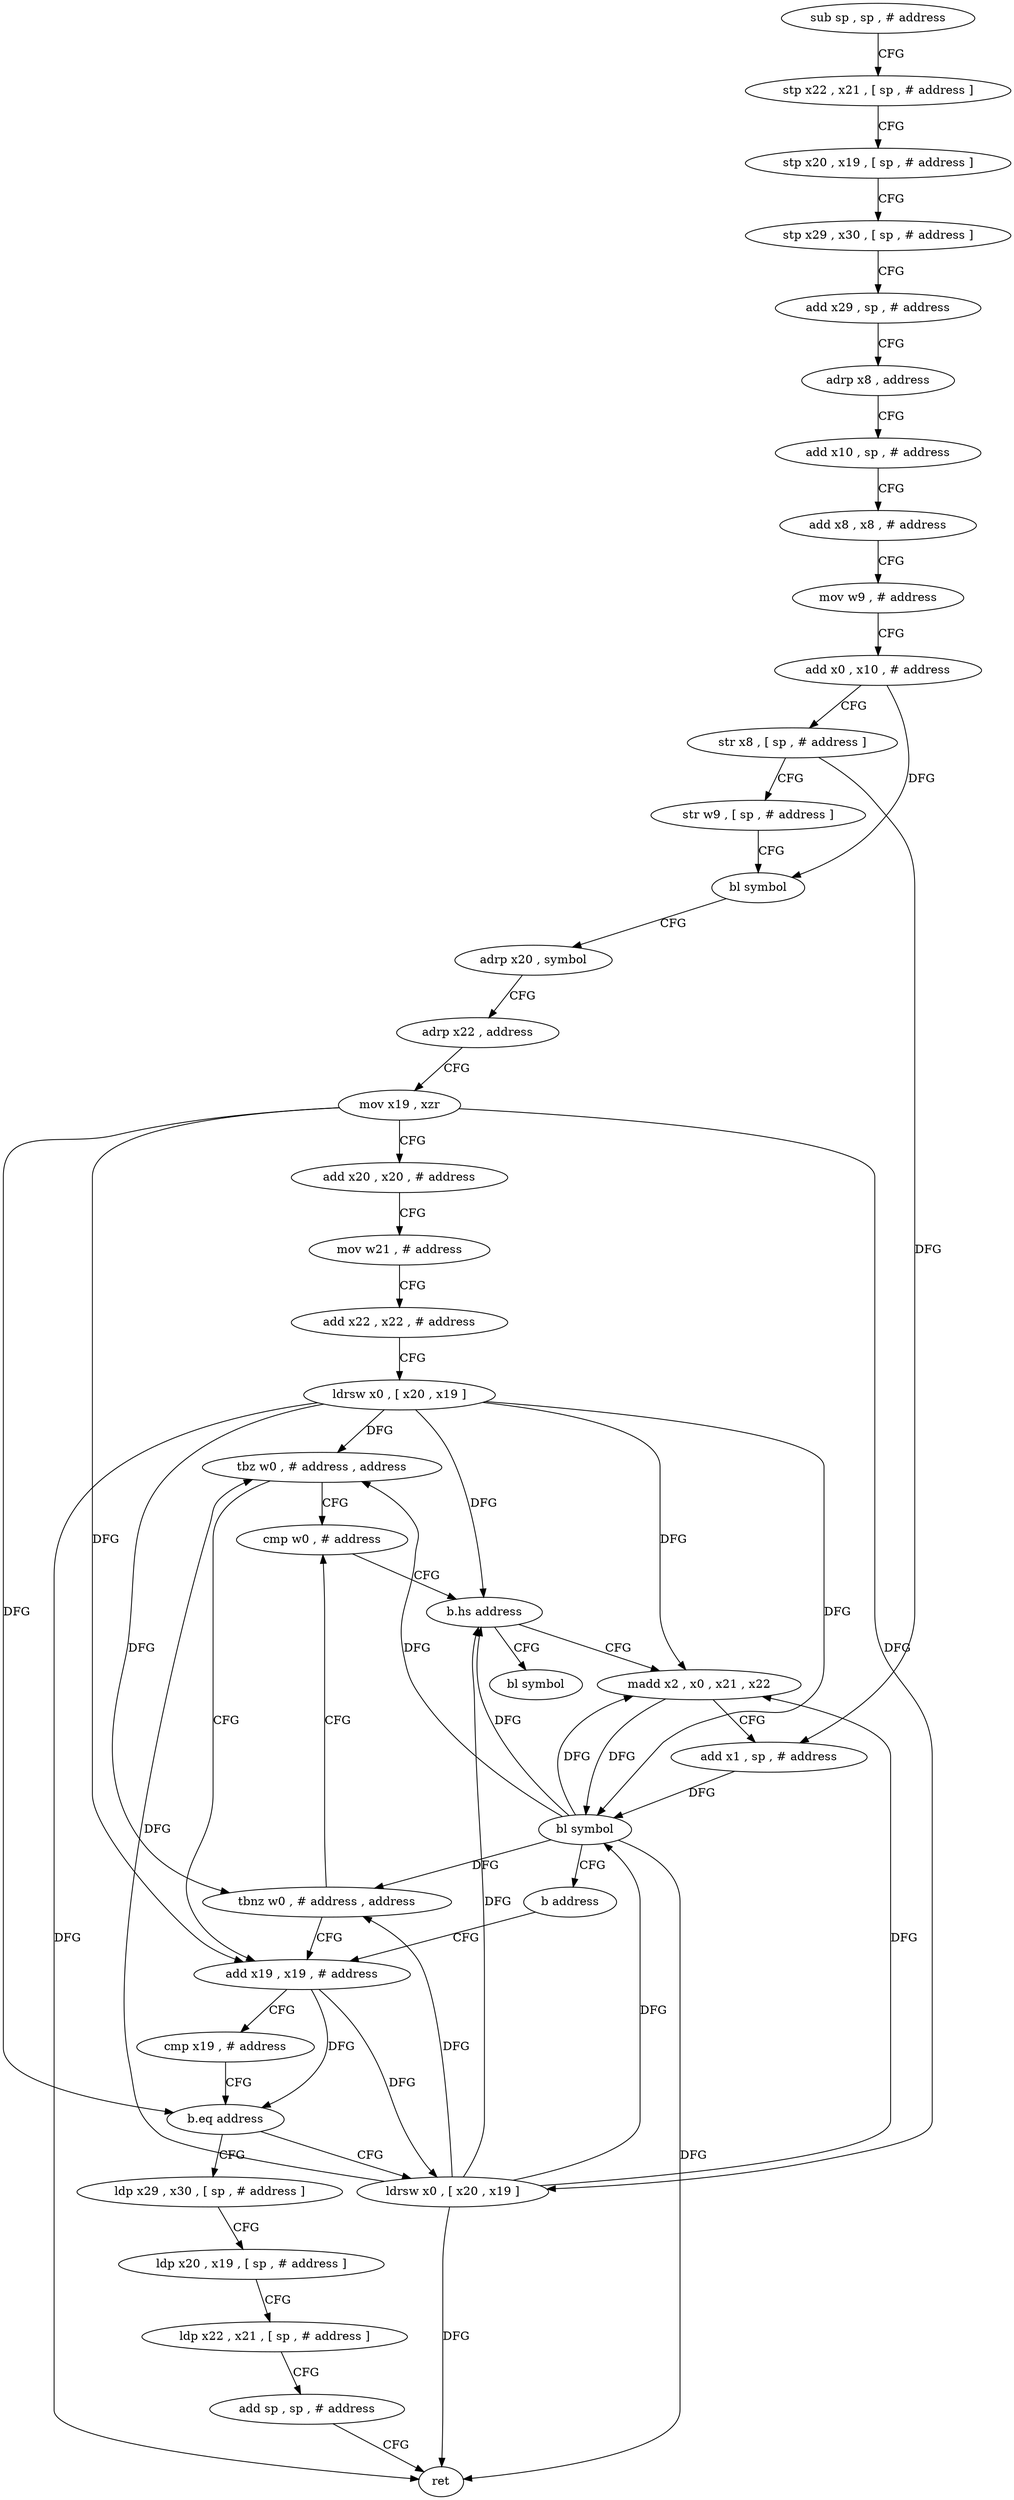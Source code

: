 digraph "func" {
"151488" [label = "sub sp , sp , # address" ]
"151492" [label = "stp x22 , x21 , [ sp , # address ]" ]
"151496" [label = "stp x20 , x19 , [ sp , # address ]" ]
"151500" [label = "stp x29 , x30 , [ sp , # address ]" ]
"151504" [label = "add x29 , sp , # address" ]
"151508" [label = "adrp x8 , address" ]
"151512" [label = "add x10 , sp , # address" ]
"151516" [label = "add x8 , x8 , # address" ]
"151520" [label = "mov w9 , # address" ]
"151524" [label = "add x0 , x10 , # address" ]
"151528" [label = "str x8 , [ sp , # address ]" ]
"151532" [label = "str w9 , [ sp , # address ]" ]
"151536" [label = "bl symbol" ]
"151540" [label = "adrp x20 , symbol" ]
"151544" [label = "adrp x22 , address" ]
"151548" [label = "mov x19 , xzr" ]
"151552" [label = "add x20 , x20 , # address" ]
"151556" [label = "mov w21 , # address" ]
"151560" [label = "add x22 , x22 , # address" ]
"151564" [label = "ldrsw x0 , [ x20 , x19 ]" ]
"151568" [label = "tbz w0 , # address , address" ]
"151592" [label = "cmp w0 , # address" ]
"151572" [label = "add x19 , x19 , # address" ]
"151596" [label = "b.hs address" ]
"151636" [label = "bl symbol" ]
"151600" [label = "madd x2 , x0 , x21 , x22" ]
"151576" [label = "cmp x19 , # address" ]
"151580" [label = "b.eq address" ]
"151616" [label = "ldp x29 , x30 , [ sp , # address ]" ]
"151584" [label = "ldrsw x0 , [ x20 , x19 ]" ]
"151604" [label = "add x1 , sp , # address" ]
"151608" [label = "bl symbol" ]
"151612" [label = "b address" ]
"151620" [label = "ldp x20 , x19 , [ sp , # address ]" ]
"151624" [label = "ldp x22 , x21 , [ sp , # address ]" ]
"151628" [label = "add sp , sp , # address" ]
"151632" [label = "ret" ]
"151588" [label = "tbnz w0 , # address , address" ]
"151488" -> "151492" [ label = "CFG" ]
"151492" -> "151496" [ label = "CFG" ]
"151496" -> "151500" [ label = "CFG" ]
"151500" -> "151504" [ label = "CFG" ]
"151504" -> "151508" [ label = "CFG" ]
"151508" -> "151512" [ label = "CFG" ]
"151512" -> "151516" [ label = "CFG" ]
"151516" -> "151520" [ label = "CFG" ]
"151520" -> "151524" [ label = "CFG" ]
"151524" -> "151528" [ label = "CFG" ]
"151524" -> "151536" [ label = "DFG" ]
"151528" -> "151532" [ label = "CFG" ]
"151528" -> "151604" [ label = "DFG" ]
"151532" -> "151536" [ label = "CFG" ]
"151536" -> "151540" [ label = "CFG" ]
"151540" -> "151544" [ label = "CFG" ]
"151544" -> "151548" [ label = "CFG" ]
"151548" -> "151552" [ label = "CFG" ]
"151548" -> "151572" [ label = "DFG" ]
"151548" -> "151580" [ label = "DFG" ]
"151548" -> "151584" [ label = "DFG" ]
"151552" -> "151556" [ label = "CFG" ]
"151556" -> "151560" [ label = "CFG" ]
"151560" -> "151564" [ label = "CFG" ]
"151564" -> "151568" [ label = "DFG" ]
"151564" -> "151596" [ label = "DFG" ]
"151564" -> "151600" [ label = "DFG" ]
"151564" -> "151608" [ label = "DFG" ]
"151564" -> "151632" [ label = "DFG" ]
"151564" -> "151588" [ label = "DFG" ]
"151568" -> "151592" [ label = "CFG" ]
"151568" -> "151572" [ label = "CFG" ]
"151592" -> "151596" [ label = "CFG" ]
"151572" -> "151576" [ label = "CFG" ]
"151572" -> "151580" [ label = "DFG" ]
"151572" -> "151584" [ label = "DFG" ]
"151596" -> "151636" [ label = "CFG" ]
"151596" -> "151600" [ label = "CFG" ]
"151600" -> "151604" [ label = "CFG" ]
"151600" -> "151608" [ label = "DFG" ]
"151576" -> "151580" [ label = "CFG" ]
"151580" -> "151616" [ label = "CFG" ]
"151580" -> "151584" [ label = "CFG" ]
"151616" -> "151620" [ label = "CFG" ]
"151584" -> "151588" [ label = "DFG" ]
"151584" -> "151568" [ label = "DFG" ]
"151584" -> "151596" [ label = "DFG" ]
"151584" -> "151600" [ label = "DFG" ]
"151584" -> "151608" [ label = "DFG" ]
"151584" -> "151632" [ label = "DFG" ]
"151604" -> "151608" [ label = "DFG" ]
"151608" -> "151612" [ label = "CFG" ]
"151608" -> "151568" [ label = "DFG" ]
"151608" -> "151596" [ label = "DFG" ]
"151608" -> "151600" [ label = "DFG" ]
"151608" -> "151632" [ label = "DFG" ]
"151608" -> "151588" [ label = "DFG" ]
"151612" -> "151572" [ label = "CFG" ]
"151620" -> "151624" [ label = "CFG" ]
"151624" -> "151628" [ label = "CFG" ]
"151628" -> "151632" [ label = "CFG" ]
"151588" -> "151572" [ label = "CFG" ]
"151588" -> "151592" [ label = "CFG" ]
}
